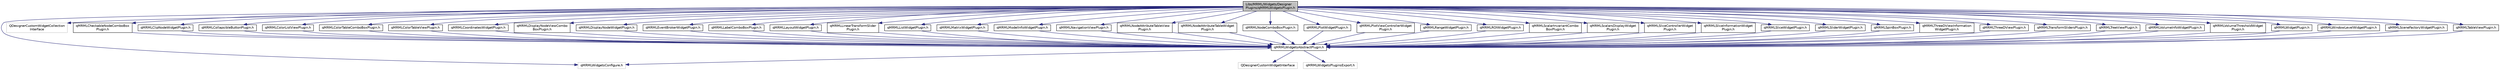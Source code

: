 digraph "Libs/MRML/Widgets/DesignerPlugins/qMRMLWidgetsPlugin.h"
{
  bgcolor="transparent";
  edge [fontname="Helvetica",fontsize="10",labelfontname="Helvetica",labelfontsize="10"];
  node [fontname="Helvetica",fontsize="10",shape=record];
  Node0 [label="Libs/MRML/Widgets/Designer\lPlugins/qMRMLWidgetsPlugin.h",height=0.2,width=0.4,color="black", fillcolor="grey75", style="filled", fontcolor="black"];
  Node0 -> Node1 [color="midnightblue",fontsize="10",style="solid",fontname="Helvetica"];
  Node1 [label="qMRMLWidgetsConfigure.h",height=0.2,width=0.4,color="grey75"];
  Node0 -> Node2 [color="midnightblue",fontsize="10",style="solid",fontname="Helvetica"];
  Node2 [label="QDesignerCustomWidgetCollection\lInterface",height=0.2,width=0.4,color="grey75"];
  Node0 -> Node3 [color="midnightblue",fontsize="10",style="solid",fontname="Helvetica"];
  Node3 [label="qMRMLCheckableNodeComboBox\lPlugin.h",height=0.2,width=0.4,color="black",URL="$qMRMLCheckableNodeComboBoxPlugin_8h.html"];
  Node3 -> Node4 [color="midnightblue",fontsize="10",style="solid",fontname="Helvetica"];
  Node4 [label="qMRMLWidgetsAbstractPlugin.h",height=0.2,width=0.4,color="black",URL="$qMRMLWidgetsAbstractPlugin_8h.html"];
  Node4 -> Node1 [color="midnightblue",fontsize="10",style="solid",fontname="Helvetica"];
  Node4 -> Node5 [color="midnightblue",fontsize="10",style="solid",fontname="Helvetica"];
  Node5 [label="QDesignerCustomWidgetInterface",height=0.2,width=0.4,color="grey75"];
  Node4 -> Node6 [color="midnightblue",fontsize="10",style="solid",fontname="Helvetica"];
  Node6 [label="qMRMLWidgetsPluginsExport.h",height=0.2,width=0.4,color="grey75"];
  Node0 -> Node7 [color="midnightblue",fontsize="10",style="solid",fontname="Helvetica"];
  Node7 [label="qMRMLClipNodeWidgetPlugin.h",height=0.2,width=0.4,color="black",URL="$qMRMLClipNodeWidgetPlugin_8h.html"];
  Node7 -> Node4 [color="midnightblue",fontsize="10",style="solid",fontname="Helvetica"];
  Node0 -> Node8 [color="midnightblue",fontsize="10",style="solid",fontname="Helvetica"];
  Node8 [label="qMRMLCollapsibleButtonPlugin.h",height=0.2,width=0.4,color="black",URL="$qMRMLCollapsibleButtonPlugin_8h.html"];
  Node8 -> Node4 [color="midnightblue",fontsize="10",style="solid",fontname="Helvetica"];
  Node0 -> Node9 [color="midnightblue",fontsize="10",style="solid",fontname="Helvetica"];
  Node9 [label="qMRMLColorListViewPlugin.h",height=0.2,width=0.4,color="black",URL="$qMRMLColorListViewPlugin_8h.html"];
  Node9 -> Node4 [color="midnightblue",fontsize="10",style="solid",fontname="Helvetica"];
  Node0 -> Node10 [color="midnightblue",fontsize="10",style="solid",fontname="Helvetica"];
  Node10 [label="qMRMLColorTableComboBoxPlugin.h",height=0.2,width=0.4,color="black",URL="$qMRMLColorTableComboBoxPlugin_8h.html"];
  Node10 -> Node4 [color="midnightblue",fontsize="10",style="solid",fontname="Helvetica"];
  Node0 -> Node11 [color="midnightblue",fontsize="10",style="solid",fontname="Helvetica"];
  Node11 [label="qMRMLColorTableViewPlugin.h",height=0.2,width=0.4,color="black",URL="$qMRMLColorTableViewPlugin_8h.html"];
  Node11 -> Node4 [color="midnightblue",fontsize="10",style="solid",fontname="Helvetica"];
  Node0 -> Node12 [color="midnightblue",fontsize="10",style="solid",fontname="Helvetica"];
  Node12 [label="qMRMLCoordinatesWidgetPlugin.h",height=0.2,width=0.4,color="black",URL="$qMRMLCoordinatesWidgetPlugin_8h.html"];
  Node12 -> Node4 [color="midnightblue",fontsize="10",style="solid",fontname="Helvetica"];
  Node0 -> Node13 [color="midnightblue",fontsize="10",style="solid",fontname="Helvetica"];
  Node13 [label="qMRMLDisplayNodeViewCombo\lBoxPlugin.h",height=0.2,width=0.4,color="black",URL="$qMRMLDisplayNodeViewComboBoxPlugin_8h.html"];
  Node13 -> Node4 [color="midnightblue",fontsize="10",style="solid",fontname="Helvetica"];
  Node0 -> Node14 [color="midnightblue",fontsize="10",style="solid",fontname="Helvetica"];
  Node14 [label="qMRMLDisplayNodeWidgetPlugin.h",height=0.2,width=0.4,color="black",URL="$qMRMLDisplayNodeWidgetPlugin_8h.html"];
  Node14 -> Node4 [color="midnightblue",fontsize="10",style="solid",fontname="Helvetica"];
  Node0 -> Node15 [color="midnightblue",fontsize="10",style="solid",fontname="Helvetica"];
  Node15 [label="qMRMLEventBrokerWidgetPlugin.h",height=0.2,width=0.4,color="black",URL="$qMRMLEventBrokerWidgetPlugin_8h.html"];
  Node15 -> Node4 [color="midnightblue",fontsize="10",style="solid",fontname="Helvetica"];
  Node0 -> Node16 [color="midnightblue",fontsize="10",style="solid",fontname="Helvetica"];
  Node16 [label="qMRMLLabelComboBoxPlugin.h",height=0.2,width=0.4,color="black",URL="$qMRMLLabelComboBoxPlugin_8h.html"];
  Node16 -> Node4 [color="midnightblue",fontsize="10",style="solid",fontname="Helvetica"];
  Node0 -> Node17 [color="midnightblue",fontsize="10",style="solid",fontname="Helvetica"];
  Node17 [label="qMRMLLayoutWidgetPlugin.h",height=0.2,width=0.4,color="black",URL="$qMRMLLayoutWidgetPlugin_8h.html"];
  Node17 -> Node4 [color="midnightblue",fontsize="10",style="solid",fontname="Helvetica"];
  Node0 -> Node18 [color="midnightblue",fontsize="10",style="solid",fontname="Helvetica"];
  Node18 [label="qMRMLLinearTransformSlider\lPlugin.h",height=0.2,width=0.4,color="black",URL="$qMRMLLinearTransformSliderPlugin_8h.html"];
  Node18 -> Node4 [color="midnightblue",fontsize="10",style="solid",fontname="Helvetica"];
  Node0 -> Node19 [color="midnightblue",fontsize="10",style="solid",fontname="Helvetica"];
  Node19 [label="qMRMLListWidgetPlugin.h",height=0.2,width=0.4,color="black",URL="$qMRMLListWidgetPlugin_8h.html"];
  Node19 -> Node4 [color="midnightblue",fontsize="10",style="solid",fontname="Helvetica"];
  Node0 -> Node20 [color="midnightblue",fontsize="10",style="solid",fontname="Helvetica"];
  Node20 [label="qMRMLMatrixWidgetPlugin.h",height=0.2,width=0.4,color="black",URL="$qMRMLMatrixWidgetPlugin_8h.html"];
  Node20 -> Node4 [color="midnightblue",fontsize="10",style="solid",fontname="Helvetica"];
  Node0 -> Node21 [color="midnightblue",fontsize="10",style="solid",fontname="Helvetica"];
  Node21 [label="qMRMLModelInfoWidgetPlugin.h",height=0.2,width=0.4,color="black",URL="$qMRMLModelInfoWidgetPlugin_8h.html"];
  Node21 -> Node4 [color="midnightblue",fontsize="10",style="solid",fontname="Helvetica"];
  Node0 -> Node22 [color="midnightblue",fontsize="10",style="solid",fontname="Helvetica"];
  Node22 [label="qMRMLNavigationViewPlugin.h",height=0.2,width=0.4,color="black",URL="$qMRMLNavigationViewPlugin_8h.html"];
  Node22 -> Node4 [color="midnightblue",fontsize="10",style="solid",fontname="Helvetica"];
  Node0 -> Node23 [color="midnightblue",fontsize="10",style="solid",fontname="Helvetica"];
  Node23 [label="qMRMLNodeAttributeTableView\lPlugin.h",height=0.2,width=0.4,color="black",URL="$qMRMLNodeAttributeTableViewPlugin_8h.html"];
  Node23 -> Node4 [color="midnightblue",fontsize="10",style="solid",fontname="Helvetica"];
  Node0 -> Node24 [color="midnightblue",fontsize="10",style="solid",fontname="Helvetica"];
  Node24 [label="qMRMLNodeAttributeTableWidget\lPlugin.h",height=0.2,width=0.4,color="black",URL="$qMRMLNodeAttributeTableWidgetPlugin_8h.html"];
  Node24 -> Node4 [color="midnightblue",fontsize="10",style="solid",fontname="Helvetica"];
  Node0 -> Node25 [color="midnightblue",fontsize="10",style="solid",fontname="Helvetica"];
  Node25 [label="qMRMLNodeComboBoxPlugin.h",height=0.2,width=0.4,color="black",URL="$qMRMLNodeComboBoxPlugin_8h.html"];
  Node25 -> Node4 [color="midnightblue",fontsize="10",style="solid",fontname="Helvetica"];
  Node0 -> Node26 [color="midnightblue",fontsize="10",style="solid",fontname="Helvetica"];
  Node26 [label="qMRMLPlotWidgetPlugin.h",height=0.2,width=0.4,color="black",URL="$qMRMLPlotWidgetPlugin_8h.html"];
  Node26 -> Node4 [color="midnightblue",fontsize="10",style="solid",fontname="Helvetica"];
  Node0 -> Node27 [color="midnightblue",fontsize="10",style="solid",fontname="Helvetica"];
  Node27 [label="qMRMLPlotViewControllerWidget\lPlugin.h",height=0.2,width=0.4,color="black",URL="$qMRMLPlotViewControllerWidgetPlugin_8h.html"];
  Node27 -> Node4 [color="midnightblue",fontsize="10",style="solid",fontname="Helvetica"];
  Node0 -> Node28 [color="midnightblue",fontsize="10",style="solid",fontname="Helvetica"];
  Node28 [label="qMRMLRangeWidgetPlugin.h",height=0.2,width=0.4,color="black",URL="$qMRMLRangeWidgetPlugin_8h.html"];
  Node28 -> Node4 [color="midnightblue",fontsize="10",style="solid",fontname="Helvetica"];
  Node0 -> Node29 [color="midnightblue",fontsize="10",style="solid",fontname="Helvetica"];
  Node29 [label="qMRMLROIWidgetPlugin.h",height=0.2,width=0.4,color="black",URL="$qMRMLROIWidgetPlugin_8h.html"];
  Node29 -> Node4 [color="midnightblue",fontsize="10",style="solid",fontname="Helvetica"];
  Node0 -> Node30 [color="midnightblue",fontsize="10",style="solid",fontname="Helvetica"];
  Node30 [label="qMRMLScalarInvariantCombo\lBoxPlugin.h",height=0.2,width=0.4,color="black",URL="$qMRMLScalarInvariantComboBoxPlugin_8h.html"];
  Node30 -> Node4 [color="midnightblue",fontsize="10",style="solid",fontname="Helvetica"];
  Node0 -> Node31 [color="midnightblue",fontsize="10",style="solid",fontname="Helvetica"];
  Node31 [label="qMRMLScalarsDisplayWidget\lPlugin.h",height=0.2,width=0.4,color="black",URL="$qMRMLScalarsDisplayWidgetPlugin_8h.html"];
  Node31 -> Node4 [color="midnightblue",fontsize="10",style="solid",fontname="Helvetica"];
  Node0 -> Node32 [color="midnightblue",fontsize="10",style="solid",fontname="Helvetica"];
  Node32 [label="qMRMLSliceControllerWidget\lPlugin.h",height=0.2,width=0.4,color="black",URL="$qMRMLSliceControllerWidgetPlugin_8h.html"];
  Node32 -> Node4 [color="midnightblue",fontsize="10",style="solid",fontname="Helvetica"];
  Node0 -> Node33 [color="midnightblue",fontsize="10",style="solid",fontname="Helvetica"];
  Node33 [label="qMRMLSliceInformationWidget\lPlugin.h",height=0.2,width=0.4,color="black",URL="$qMRMLSliceInformationWidgetPlugin_8h.html"];
  Node33 -> Node4 [color="midnightblue",fontsize="10",style="solid",fontname="Helvetica"];
  Node0 -> Node34 [color="midnightblue",fontsize="10",style="solid",fontname="Helvetica"];
  Node34 [label="qMRMLSliceWidgetPlugin.h",height=0.2,width=0.4,color="black",URL="$qMRMLSliceWidgetPlugin_8h.html"];
  Node34 -> Node4 [color="midnightblue",fontsize="10",style="solid",fontname="Helvetica"];
  Node0 -> Node35 [color="midnightblue",fontsize="10",style="solid",fontname="Helvetica"];
  Node35 [label="qMRMLSliderWidgetPlugin.h",height=0.2,width=0.4,color="black",URL="$qMRMLSliderWidgetPlugin_8h.html"];
  Node35 -> Node4 [color="midnightblue",fontsize="10",style="solid",fontname="Helvetica"];
  Node0 -> Node36 [color="midnightblue",fontsize="10",style="solid",fontname="Helvetica"];
  Node36 [label="qMRMLSpinBoxPlugin.h",height=0.2,width=0.4,color="black",URL="$qMRMLSpinBoxPlugin_8h.html"];
  Node36 -> Node4 [color="midnightblue",fontsize="10",style="solid",fontname="Helvetica"];
  Node0 -> Node37 [color="midnightblue",fontsize="10",style="solid",fontname="Helvetica"];
  Node37 [label="qMRMLThreeDViewInformation\lWidgetPlugin.h",height=0.2,width=0.4,color="black",URL="$qMRMLThreeDViewInformationWidgetPlugin_8h.html"];
  Node37 -> Node4 [color="midnightblue",fontsize="10",style="solid",fontname="Helvetica"];
  Node0 -> Node38 [color="midnightblue",fontsize="10",style="solid",fontname="Helvetica"];
  Node38 [label="qMRMLThreeDViewPlugin.h",height=0.2,width=0.4,color="black",URL="$qMRMLThreeDViewPlugin_8h.html"];
  Node38 -> Node4 [color="midnightblue",fontsize="10",style="solid",fontname="Helvetica"];
  Node0 -> Node39 [color="midnightblue",fontsize="10",style="solid",fontname="Helvetica"];
  Node39 [label="qMRMLTransformSlidersPlugin.h",height=0.2,width=0.4,color="black",URL="$qMRMLTransformSlidersPlugin_8h.html"];
  Node39 -> Node4 [color="midnightblue",fontsize="10",style="solid",fontname="Helvetica"];
  Node0 -> Node40 [color="midnightblue",fontsize="10",style="solid",fontname="Helvetica"];
  Node40 [label="qMRMLTreeViewPlugin.h",height=0.2,width=0.4,color="black",URL="$qMRMLTreeViewPlugin_8h.html"];
  Node40 -> Node4 [color="midnightblue",fontsize="10",style="solid",fontname="Helvetica"];
  Node0 -> Node41 [color="midnightblue",fontsize="10",style="solid",fontname="Helvetica"];
  Node41 [label="qMRMLVolumeInfoWidgetPlugin.h",height=0.2,width=0.4,color="black",URL="$qMRMLVolumeInfoWidgetPlugin_8h.html"];
  Node41 -> Node4 [color="midnightblue",fontsize="10",style="solid",fontname="Helvetica"];
  Node0 -> Node42 [color="midnightblue",fontsize="10",style="solid",fontname="Helvetica"];
  Node42 [label="qMRMLVolumeThresholdWidget\lPlugin.h",height=0.2,width=0.4,color="black",URL="$qMRMLVolumeThresholdWidgetPlugin_8h.html"];
  Node42 -> Node4 [color="midnightblue",fontsize="10",style="solid",fontname="Helvetica"];
  Node0 -> Node43 [color="midnightblue",fontsize="10",style="solid",fontname="Helvetica"];
  Node43 [label="qMRMLWidgetPlugin.h",height=0.2,width=0.4,color="black",URL="$qMRMLWidgetPlugin_8h.html"];
  Node43 -> Node4 [color="midnightblue",fontsize="10",style="solid",fontname="Helvetica"];
  Node0 -> Node44 [color="midnightblue",fontsize="10",style="solid",fontname="Helvetica"];
  Node44 [label="qMRMLWindowLevelWidgetPlugin.h",height=0.2,width=0.4,color="black",URL="$qMRMLWindowLevelWidgetPlugin_8h.html"];
  Node44 -> Node4 [color="midnightblue",fontsize="10",style="solid",fontname="Helvetica"];
  Node0 -> Node45 [color="midnightblue",fontsize="10",style="solid",fontname="Helvetica"];
  Node45 [label="qMRMLSceneFactoryWidgetPlugin.h",height=0.2,width=0.4,color="black",URL="$qMRMLSceneFactoryWidgetPlugin_8h.html"];
  Node45 -> Node4 [color="midnightblue",fontsize="10",style="solid",fontname="Helvetica"];
  Node0 -> Node46 [color="midnightblue",fontsize="10",style="solid",fontname="Helvetica"];
  Node46 [label="qMRMLTableViewPlugin.h",height=0.2,width=0.4,color="black",URL="$qMRMLTableViewPlugin_8h.html"];
  Node46 -> Node4 [color="midnightblue",fontsize="10",style="solid",fontname="Helvetica"];
}
